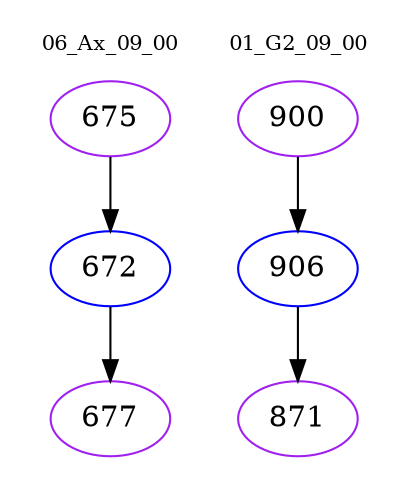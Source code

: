 digraph{
subgraph cluster_0 {
color = white
label = "06_Ax_09_00";
fontsize=10;
T0_675 [label="675", color="purple"]
T0_675 -> T0_672 [color="black"]
T0_672 [label="672", color="blue"]
T0_672 -> T0_677 [color="black"]
T0_677 [label="677", color="purple"]
}
subgraph cluster_1 {
color = white
label = "01_G2_09_00";
fontsize=10;
T1_900 [label="900", color="purple"]
T1_900 -> T1_906 [color="black"]
T1_906 [label="906", color="blue"]
T1_906 -> T1_871 [color="black"]
T1_871 [label="871", color="purple"]
}
}
